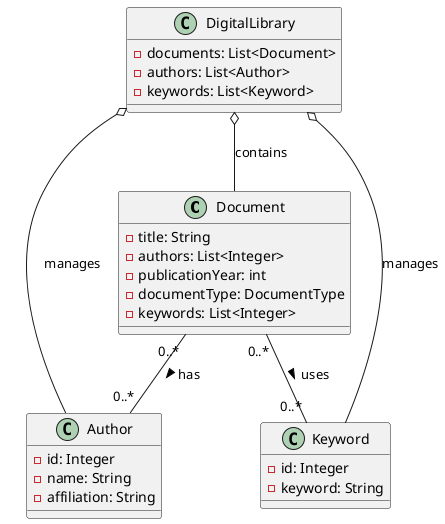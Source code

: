 @startuml ClassDiagram
class Document {
    -title: String
    -authors: List<Integer>
    -publicationYear: int
    -documentType: DocumentType
    -keywords: List<Integer>
}

class DigitalLibrary {
    -documents: List<Document>
    -authors: List<Author>
    -keywords: List<Keyword>
}

class Author {
    -id: Integer
    -name: String
    -affiliation: String
}

class Keyword {
    -id: Integer
    -keyword: String
}

DigitalLibrary o-- Document : contains
DigitalLibrary o-- Author : manages
DigitalLibrary o-- Keyword : manages

Document "0..*" -- "0..*" Author : has >
Document "0..*" -- "0..*" Keyword : uses >
@enduml
